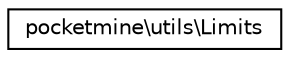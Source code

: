 digraph "Graphical Class Hierarchy"
{
 // INTERACTIVE_SVG=YES
 // LATEX_PDF_SIZE
  edge [fontname="Helvetica",fontsize="10",labelfontname="Helvetica",labelfontsize="10"];
  node [fontname="Helvetica",fontsize="10",shape=record];
  rankdir="LR";
  Node0 [label="pocketmine\\utils\\Limits",height=0.2,width=0.4,color="black", fillcolor="white", style="filled",URL="$db/da7/classpocketmine_1_1utils_1_1_limits.html",tooltip=" "];
}
